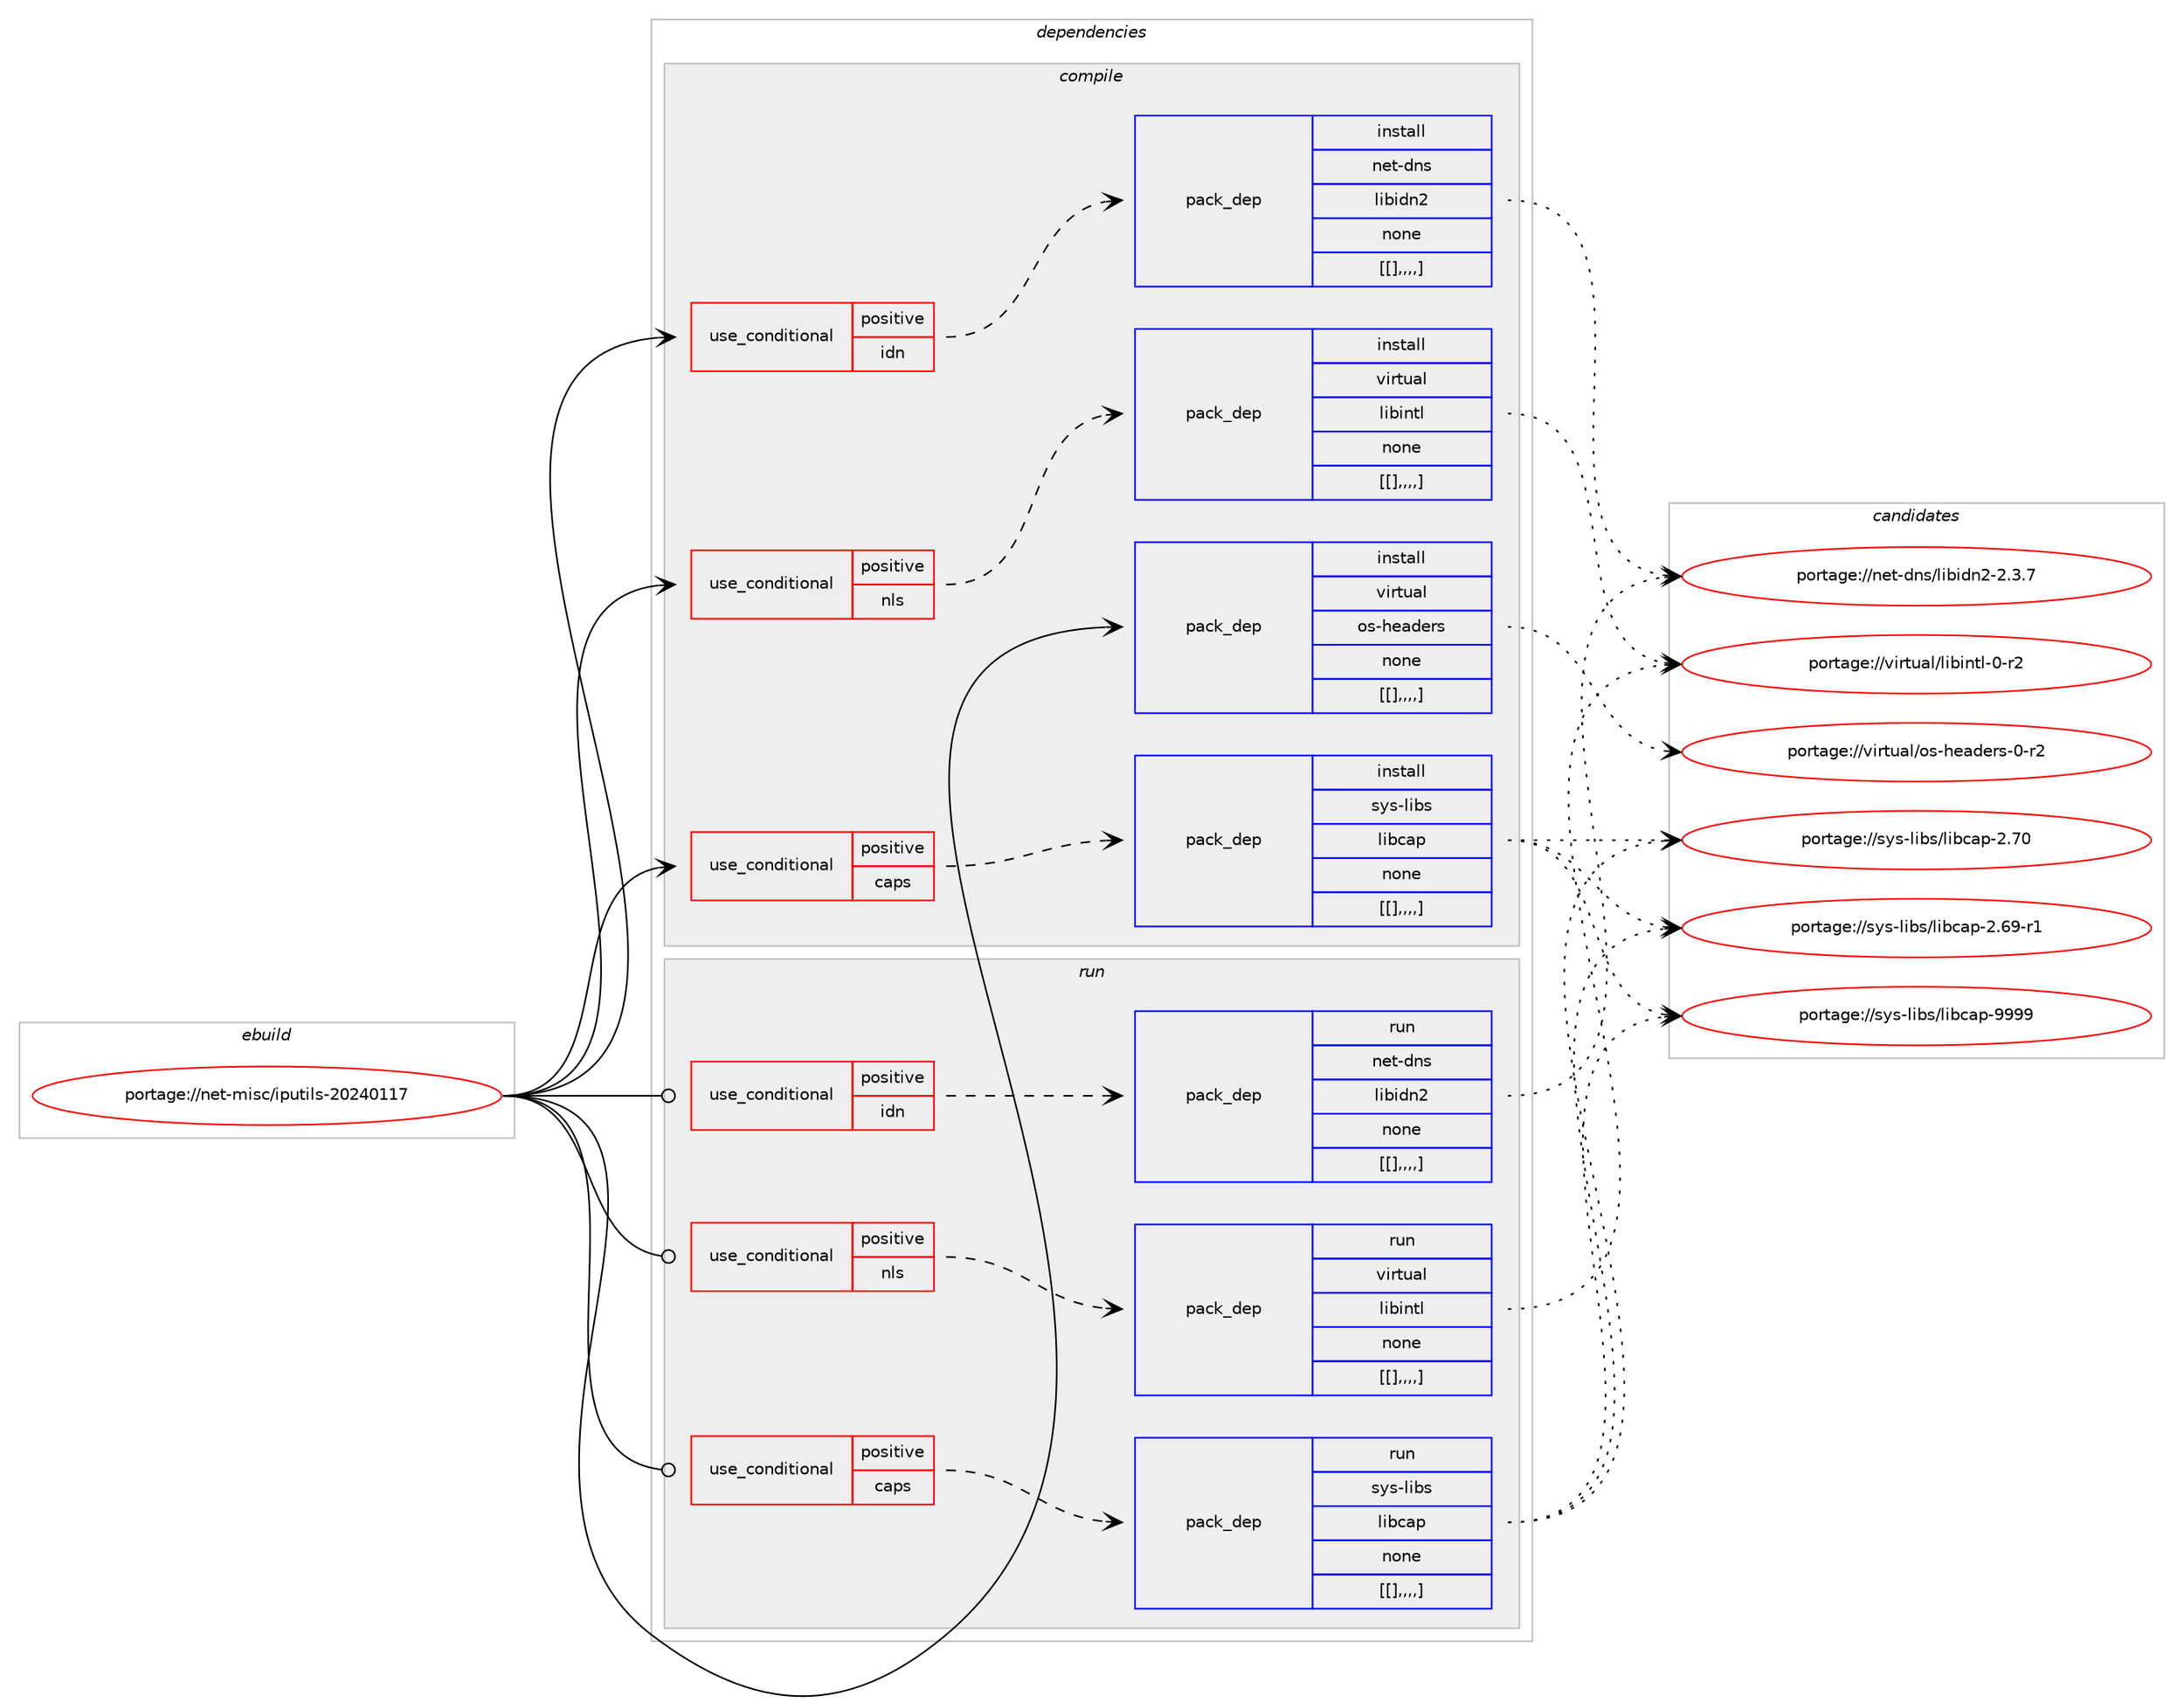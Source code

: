 digraph prolog {

# *************
# Graph options
# *************

newrank=true;
concentrate=true;
compound=true;
graph [rankdir=LR,fontname=Helvetica,fontsize=10,ranksep=1.5];#, ranksep=2.5, nodesep=0.2];
edge  [arrowhead=vee];
node  [fontname=Helvetica,fontsize=10];

# **********
# The ebuild
# **********

subgraph cluster_leftcol {
color=gray;
label=<<i>ebuild</i>>;
id [label="portage://net-misc/iputils-20240117", color=red, width=4, href="../net-misc/iputils-20240117.svg"];
}

# ****************
# The dependencies
# ****************

subgraph cluster_midcol {
color=gray;
label=<<i>dependencies</i>>;
subgraph cluster_compile {
fillcolor="#eeeeee";
style=filled;
label=<<i>compile</i>>;
subgraph cond101678 {
dependency388086 [label=<<TABLE BORDER="0" CELLBORDER="1" CELLSPACING="0" CELLPADDING="4"><TR><TD ROWSPAN="3" CELLPADDING="10">use_conditional</TD></TR><TR><TD>positive</TD></TR><TR><TD>caps</TD></TR></TABLE>>, shape=none, color=red];
subgraph pack283581 {
dependency388087 [label=<<TABLE BORDER="0" CELLBORDER="1" CELLSPACING="0" CELLPADDING="4" WIDTH="220"><TR><TD ROWSPAN="6" CELLPADDING="30">pack_dep</TD></TR><TR><TD WIDTH="110">install</TD></TR><TR><TD>sys-libs</TD></TR><TR><TD>libcap</TD></TR><TR><TD>none</TD></TR><TR><TD>[[],,,,]</TD></TR></TABLE>>, shape=none, color=blue];
}
dependency388086:e -> dependency388087:w [weight=20,style="dashed",arrowhead="vee"];
}
id:e -> dependency388086:w [weight=20,style="solid",arrowhead="vee"];
subgraph cond101679 {
dependency388088 [label=<<TABLE BORDER="0" CELLBORDER="1" CELLSPACING="0" CELLPADDING="4"><TR><TD ROWSPAN="3" CELLPADDING="10">use_conditional</TD></TR><TR><TD>positive</TD></TR><TR><TD>idn</TD></TR></TABLE>>, shape=none, color=red];
subgraph pack283582 {
dependency388089 [label=<<TABLE BORDER="0" CELLBORDER="1" CELLSPACING="0" CELLPADDING="4" WIDTH="220"><TR><TD ROWSPAN="6" CELLPADDING="30">pack_dep</TD></TR><TR><TD WIDTH="110">install</TD></TR><TR><TD>net-dns</TD></TR><TR><TD>libidn2</TD></TR><TR><TD>none</TD></TR><TR><TD>[[],,,,]</TD></TR></TABLE>>, shape=none, color=blue];
}
dependency388088:e -> dependency388089:w [weight=20,style="dashed",arrowhead="vee"];
}
id:e -> dependency388088:w [weight=20,style="solid",arrowhead="vee"];
subgraph cond101680 {
dependency388090 [label=<<TABLE BORDER="0" CELLBORDER="1" CELLSPACING="0" CELLPADDING="4"><TR><TD ROWSPAN="3" CELLPADDING="10">use_conditional</TD></TR><TR><TD>positive</TD></TR><TR><TD>nls</TD></TR></TABLE>>, shape=none, color=red];
subgraph pack283583 {
dependency388091 [label=<<TABLE BORDER="0" CELLBORDER="1" CELLSPACING="0" CELLPADDING="4" WIDTH="220"><TR><TD ROWSPAN="6" CELLPADDING="30">pack_dep</TD></TR><TR><TD WIDTH="110">install</TD></TR><TR><TD>virtual</TD></TR><TR><TD>libintl</TD></TR><TR><TD>none</TD></TR><TR><TD>[[],,,,]</TD></TR></TABLE>>, shape=none, color=blue];
}
dependency388090:e -> dependency388091:w [weight=20,style="dashed",arrowhead="vee"];
}
id:e -> dependency388090:w [weight=20,style="solid",arrowhead="vee"];
subgraph pack283584 {
dependency388092 [label=<<TABLE BORDER="0" CELLBORDER="1" CELLSPACING="0" CELLPADDING="4" WIDTH="220"><TR><TD ROWSPAN="6" CELLPADDING="30">pack_dep</TD></TR><TR><TD WIDTH="110">install</TD></TR><TR><TD>virtual</TD></TR><TR><TD>os-headers</TD></TR><TR><TD>none</TD></TR><TR><TD>[[],,,,]</TD></TR></TABLE>>, shape=none, color=blue];
}
id:e -> dependency388092:w [weight=20,style="solid",arrowhead="vee"];
}
subgraph cluster_compileandrun {
fillcolor="#eeeeee";
style=filled;
label=<<i>compile and run</i>>;
}
subgraph cluster_run {
fillcolor="#eeeeee";
style=filled;
label=<<i>run</i>>;
subgraph cond101681 {
dependency388093 [label=<<TABLE BORDER="0" CELLBORDER="1" CELLSPACING="0" CELLPADDING="4"><TR><TD ROWSPAN="3" CELLPADDING="10">use_conditional</TD></TR><TR><TD>positive</TD></TR><TR><TD>caps</TD></TR></TABLE>>, shape=none, color=red];
subgraph pack283585 {
dependency388094 [label=<<TABLE BORDER="0" CELLBORDER="1" CELLSPACING="0" CELLPADDING="4" WIDTH="220"><TR><TD ROWSPAN="6" CELLPADDING="30">pack_dep</TD></TR><TR><TD WIDTH="110">run</TD></TR><TR><TD>sys-libs</TD></TR><TR><TD>libcap</TD></TR><TR><TD>none</TD></TR><TR><TD>[[],,,,]</TD></TR></TABLE>>, shape=none, color=blue];
}
dependency388093:e -> dependency388094:w [weight=20,style="dashed",arrowhead="vee"];
}
id:e -> dependency388093:w [weight=20,style="solid",arrowhead="odot"];
subgraph cond101682 {
dependency388095 [label=<<TABLE BORDER="0" CELLBORDER="1" CELLSPACING="0" CELLPADDING="4"><TR><TD ROWSPAN="3" CELLPADDING="10">use_conditional</TD></TR><TR><TD>positive</TD></TR><TR><TD>idn</TD></TR></TABLE>>, shape=none, color=red];
subgraph pack283586 {
dependency388096 [label=<<TABLE BORDER="0" CELLBORDER="1" CELLSPACING="0" CELLPADDING="4" WIDTH="220"><TR><TD ROWSPAN="6" CELLPADDING="30">pack_dep</TD></TR><TR><TD WIDTH="110">run</TD></TR><TR><TD>net-dns</TD></TR><TR><TD>libidn2</TD></TR><TR><TD>none</TD></TR><TR><TD>[[],,,,]</TD></TR></TABLE>>, shape=none, color=blue];
}
dependency388095:e -> dependency388096:w [weight=20,style="dashed",arrowhead="vee"];
}
id:e -> dependency388095:w [weight=20,style="solid",arrowhead="odot"];
subgraph cond101683 {
dependency388097 [label=<<TABLE BORDER="0" CELLBORDER="1" CELLSPACING="0" CELLPADDING="4"><TR><TD ROWSPAN="3" CELLPADDING="10">use_conditional</TD></TR><TR><TD>positive</TD></TR><TR><TD>nls</TD></TR></TABLE>>, shape=none, color=red];
subgraph pack283587 {
dependency388098 [label=<<TABLE BORDER="0" CELLBORDER="1" CELLSPACING="0" CELLPADDING="4" WIDTH="220"><TR><TD ROWSPAN="6" CELLPADDING="30">pack_dep</TD></TR><TR><TD WIDTH="110">run</TD></TR><TR><TD>virtual</TD></TR><TR><TD>libintl</TD></TR><TR><TD>none</TD></TR><TR><TD>[[],,,,]</TD></TR></TABLE>>, shape=none, color=blue];
}
dependency388097:e -> dependency388098:w [weight=20,style="dashed",arrowhead="vee"];
}
id:e -> dependency388097:w [weight=20,style="solid",arrowhead="odot"];
}
}

# **************
# The candidates
# **************

subgraph cluster_choices {
rank=same;
color=gray;
label=<<i>candidates</i>>;

subgraph choice283581 {
color=black;
nodesep=1;
choice1151211154510810598115471081059899971124557575757 [label="portage://sys-libs/libcap-9999", color=red, width=4,href="../sys-libs/libcap-9999.svg"];
choice1151211154510810598115471081059899971124550465548 [label="portage://sys-libs/libcap-2.70", color=red, width=4,href="../sys-libs/libcap-2.70.svg"];
choice11512111545108105981154710810598999711245504654574511449 [label="portage://sys-libs/libcap-2.69-r1", color=red, width=4,href="../sys-libs/libcap-2.69-r1.svg"];
dependency388087:e -> choice1151211154510810598115471081059899971124557575757:w [style=dotted,weight="100"];
dependency388087:e -> choice1151211154510810598115471081059899971124550465548:w [style=dotted,weight="100"];
dependency388087:e -> choice11512111545108105981154710810598999711245504654574511449:w [style=dotted,weight="100"];
}
subgraph choice283582 {
color=black;
nodesep=1;
choice11010111645100110115471081059810510011050455046514655 [label="portage://net-dns/libidn2-2.3.7", color=red, width=4,href="../net-dns/libidn2-2.3.7.svg"];
dependency388089:e -> choice11010111645100110115471081059810510011050455046514655:w [style=dotted,weight="100"];
}
subgraph choice283583 {
color=black;
nodesep=1;
choice11810511411611797108471081059810511011610845484511450 [label="portage://virtual/libintl-0-r2", color=red, width=4,href="../virtual/libintl-0-r2.svg"];
dependency388091:e -> choice11810511411611797108471081059810511011610845484511450:w [style=dotted,weight="100"];
}
subgraph choice283584 {
color=black;
nodesep=1;
choice1181051141161179710847111115451041019710010111411545484511450 [label="portage://virtual/os-headers-0-r2", color=red, width=4,href="../virtual/os-headers-0-r2.svg"];
dependency388092:e -> choice1181051141161179710847111115451041019710010111411545484511450:w [style=dotted,weight="100"];
}
subgraph choice283585 {
color=black;
nodesep=1;
choice1151211154510810598115471081059899971124557575757 [label="portage://sys-libs/libcap-9999", color=red, width=4,href="../sys-libs/libcap-9999.svg"];
choice1151211154510810598115471081059899971124550465548 [label="portage://sys-libs/libcap-2.70", color=red, width=4,href="../sys-libs/libcap-2.70.svg"];
choice11512111545108105981154710810598999711245504654574511449 [label="portage://sys-libs/libcap-2.69-r1", color=red, width=4,href="../sys-libs/libcap-2.69-r1.svg"];
dependency388094:e -> choice1151211154510810598115471081059899971124557575757:w [style=dotted,weight="100"];
dependency388094:e -> choice1151211154510810598115471081059899971124550465548:w [style=dotted,weight="100"];
dependency388094:e -> choice11512111545108105981154710810598999711245504654574511449:w [style=dotted,weight="100"];
}
subgraph choice283586 {
color=black;
nodesep=1;
choice11010111645100110115471081059810510011050455046514655 [label="portage://net-dns/libidn2-2.3.7", color=red, width=4,href="../net-dns/libidn2-2.3.7.svg"];
dependency388096:e -> choice11010111645100110115471081059810510011050455046514655:w [style=dotted,weight="100"];
}
subgraph choice283587 {
color=black;
nodesep=1;
choice11810511411611797108471081059810511011610845484511450 [label="portage://virtual/libintl-0-r2", color=red, width=4,href="../virtual/libintl-0-r2.svg"];
dependency388098:e -> choice11810511411611797108471081059810511011610845484511450:w [style=dotted,weight="100"];
}
}

}
